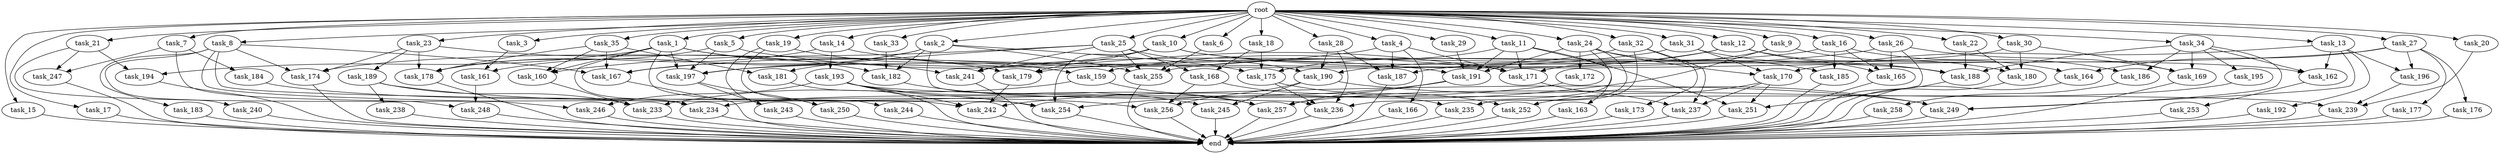 digraph G {
  root [size="0.000000"];
  task_1 [size="1.024000"];
  task_2 [size="1.024000"];
  task_3 [size="1.024000"];
  task_4 [size="1.024000"];
  task_5 [size="1.024000"];
  task_6 [size="1.024000"];
  task_7 [size="1.024000"];
  task_8 [size="1.024000"];
  task_9 [size="1.024000"];
  task_10 [size="1.024000"];
  task_11 [size="1.024000"];
  task_12 [size="1.024000"];
  task_13 [size="1.024000"];
  task_14 [size="1.024000"];
  task_15 [size="1.024000"];
  task_16 [size="1.024000"];
  task_17 [size="1.024000"];
  task_18 [size="1.024000"];
  task_19 [size="1.024000"];
  task_20 [size="1.024000"];
  task_21 [size="1.024000"];
  task_22 [size="1.024000"];
  task_23 [size="1.024000"];
  task_24 [size="1.024000"];
  task_25 [size="1.024000"];
  task_26 [size="1.024000"];
  task_27 [size="1.024000"];
  task_28 [size="1.024000"];
  task_29 [size="1.024000"];
  task_30 [size="1.024000"];
  task_31 [size="1.024000"];
  task_32 [size="1.024000"];
  task_33 [size="1.024000"];
  task_34 [size="1.024000"];
  task_35 [size="1.024000"];
  task_159 [size="558345748.480000"];
  task_160 [size="326417514.496000"];
  task_161 [size="730144440.320000"];
  task_162 [size="635655159.808000"];
  task_163 [size="77309411.328000"];
  task_164 [size="687194767.360000"];
  task_165 [size="1331439861.760000"];
  task_166 [size="858993459.200000"];
  task_167 [size="1898375544.832000"];
  task_168 [size="523986010.112000"];
  task_169 [size="369367187.456000"];
  task_170 [size="1047972020.224000"];
  task_171 [size="2345052143.616000"];
  task_172 [size="214748364.800000"];
  task_173 [size="214748364.800000"];
  task_174 [size="1554778161.152000"];
  task_175 [size="1082331758.592000"];
  task_176 [size="137438953.472000"];
  task_177 [size="137438953.472000"];
  task_178 [size="1992864825.344000"];
  task_179 [size="635655159.808000"];
  task_180 [size="919123001.344000"];
  task_181 [size="249108103.168000"];
  task_182 [size="2104533975.040000"];
  task_183 [size="309237645.312000"];
  task_184 [size="34359738.368000"];
  task_185 [size="910533066.752000"];
  task_186 [size="773094113.280000"];
  task_187 [size="1417339207.680000"];
  task_188 [size="1614907703.296000"];
  task_189 [size="549755813.888000"];
  task_190 [size="566935683.072000"];
  task_191 [size="1056561954.816000"];
  task_192 [size="137438953.472000"];
  task_193 [size="549755813.888000"];
  task_194 [size="154618822.656000"];
  task_195 [size="77309411.328000"];
  task_196 [size="274877906.944000"];
  task_197 [size="1571958030.336000"];
  task_233 [size="1211180777.472000"];
  task_234 [size="188978561.024000"];
  task_235 [size="506806140.928000"];
  task_236 [size="1597727834.112000"];
  task_237 [size="1073741824.000000"];
  task_238 [size="137438953.472000"];
  task_239 [size="841813590.016000"];
  task_240 [size="309237645.312000"];
  task_241 [size="987842478.080000"];
  task_242 [size="1537598291.968000"];
  task_243 [size="309237645.312000"];
  task_244 [size="137438953.472000"];
  task_245 [size="429496729.600000"];
  task_246 [size="523986010.112000"];
  task_247 [size="111669149.696000"];
  task_248 [size="584115552.256000"];
  task_249 [size="566935683.072000"];
  task_250 [size="446676598.784000"];
  task_251 [size="841813590.016000"];
  task_252 [size="1099511627.776000"];
  task_253 [size="858993459.200000"];
  task_254 [size="1159641169.920000"];
  task_255 [size="1125281431.552000"];
  task_256 [size="369367187.456000"];
  task_257 [size="1185410973.696000"];
  task_258 [size="137438953.472000"];
  end [size="0.000000"];

  root -> task_1 [size="1.000000"];
  root -> task_2 [size="1.000000"];
  root -> task_3 [size="1.000000"];
  root -> task_4 [size="1.000000"];
  root -> task_5 [size="1.000000"];
  root -> task_6 [size="1.000000"];
  root -> task_7 [size="1.000000"];
  root -> task_8 [size="1.000000"];
  root -> task_9 [size="1.000000"];
  root -> task_10 [size="1.000000"];
  root -> task_11 [size="1.000000"];
  root -> task_12 [size="1.000000"];
  root -> task_13 [size="1.000000"];
  root -> task_14 [size="1.000000"];
  root -> task_15 [size="1.000000"];
  root -> task_16 [size="1.000000"];
  root -> task_17 [size="1.000000"];
  root -> task_18 [size="1.000000"];
  root -> task_19 [size="1.000000"];
  root -> task_20 [size="1.000000"];
  root -> task_21 [size="1.000000"];
  root -> task_22 [size="1.000000"];
  root -> task_23 [size="1.000000"];
  root -> task_24 [size="1.000000"];
  root -> task_25 [size="1.000000"];
  root -> task_26 [size="1.000000"];
  root -> task_27 [size="1.000000"];
  root -> task_28 [size="1.000000"];
  root -> task_29 [size="1.000000"];
  root -> task_30 [size="1.000000"];
  root -> task_31 [size="1.000000"];
  root -> task_32 [size="1.000000"];
  root -> task_33 [size="1.000000"];
  root -> task_34 [size="1.000000"];
  root -> task_35 [size="1.000000"];
  task_1 -> task_160 [size="75497472.000000"];
  task_1 -> task_179 [size="75497472.000000"];
  task_1 -> task_194 [size="75497472.000000"];
  task_1 -> task_197 [size="75497472.000000"];
  task_1 -> task_234 [size="75497472.000000"];
  task_1 -> task_241 [size="75497472.000000"];
  task_1 -> task_242 [size="75497472.000000"];
  task_2 -> task_161 [size="679477248.000000"];
  task_2 -> task_167 [size="679477248.000000"];
  task_2 -> task_175 [size="679477248.000000"];
  task_2 -> task_182 [size="679477248.000000"];
  task_2 -> task_236 [size="679477248.000000"];
  task_2 -> task_255 [size="679477248.000000"];
  task_3 -> task_161 [size="33554432.000000"];
  task_4 -> task_166 [size="838860800.000000"];
  task_4 -> task_167 [size="838860800.000000"];
  task_4 -> task_171 [size="838860800.000000"];
  task_4 -> task_187 [size="838860800.000000"];
  task_5 -> task_171 [size="838860800.000000"];
  task_5 -> task_178 [size="838860800.000000"];
  task_5 -> task_197 [size="838860800.000000"];
  task_6 -> task_255 [size="134217728.000000"];
  task_7 -> task_184 [size="33554432.000000"];
  task_7 -> task_247 [size="33554432.000000"];
  task_7 -> task_248 [size="33554432.000000"];
  task_8 -> task_167 [size="301989888.000000"];
  task_8 -> task_174 [size="301989888.000000"];
  task_8 -> task_183 [size="301989888.000000"];
  task_8 -> task_240 [size="301989888.000000"];
  task_8 -> task_246 [size="301989888.000000"];
  task_8 -> task_254 [size="301989888.000000"];
  task_9 -> task_164 [size="536870912.000000"];
  task_9 -> task_171 [size="536870912.000000"];
  task_9 -> task_242 [size="536870912.000000"];
  task_10 -> task_162 [size="411041792.000000"];
  task_10 -> task_179 [size="411041792.000000"];
  task_10 -> task_188 [size="411041792.000000"];
  task_10 -> task_197 [size="411041792.000000"];
  task_10 -> task_254 [size="411041792.000000"];
  task_11 -> task_163 [size="75497472.000000"];
  task_11 -> task_171 [size="75497472.000000"];
  task_11 -> task_175 [size="75497472.000000"];
  task_11 -> task_191 [size="75497472.000000"];
  task_11 -> task_251 [size="75497472.000000"];
  task_12 -> task_159 [size="411041792.000000"];
  task_12 -> task_165 [size="411041792.000000"];
  task_12 -> task_180 [size="411041792.000000"];
  task_12 -> task_187 [size="411041792.000000"];
  task_13 -> task_162 [size="134217728.000000"];
  task_13 -> task_170 [size="134217728.000000"];
  task_13 -> task_192 [size="134217728.000000"];
  task_13 -> task_196 [size="134217728.000000"];
  task_13 -> task_249 [size="134217728.000000"];
  task_14 -> task_178 [size="536870912.000000"];
  task_14 -> task_191 [size="536870912.000000"];
  task_14 -> task_193 [size="536870912.000000"];
  task_15 -> end [size="1.000000"];
  task_16 -> task_165 [size="679477248.000000"];
  task_16 -> task_185 [size="679477248.000000"];
  task_16 -> task_186 [size="679477248.000000"];
  task_16 -> task_241 [size="679477248.000000"];
  task_17 -> end [size="1.000000"];
  task_18 -> task_168 [size="301989888.000000"];
  task_18 -> task_175 [size="301989888.000000"];
  task_19 -> task_159 [size="134217728.000000"];
  task_19 -> task_244 [size="134217728.000000"];
  task_19 -> task_250 [size="134217728.000000"];
  task_20 -> task_239 [size="536870912.000000"];
  task_21 -> task_194 [size="75497472.000000"];
  task_21 -> task_234 [size="75497472.000000"];
  task_21 -> task_247 [size="75497472.000000"];
  task_22 -> task_180 [size="411041792.000000"];
  task_22 -> task_188 [size="411041792.000000"];
  task_23 -> task_174 [size="536870912.000000"];
  task_23 -> task_178 [size="536870912.000000"];
  task_23 -> task_182 [size="536870912.000000"];
  task_23 -> task_189 [size="536870912.000000"];
  task_24 -> task_170 [size="209715200.000000"];
  task_24 -> task_172 [size="209715200.000000"];
  task_24 -> task_185 [size="209715200.000000"];
  task_24 -> task_191 [size="209715200.000000"];
  task_24 -> task_235 [size="209715200.000000"];
  task_24 -> task_236 [size="209715200.000000"];
  task_25 -> task_160 [size="209715200.000000"];
  task_25 -> task_168 [size="209715200.000000"];
  task_25 -> task_181 [size="209715200.000000"];
  task_25 -> task_190 [size="209715200.000000"];
  task_25 -> task_241 [size="209715200.000000"];
  task_25 -> task_255 [size="209715200.000000"];
  task_26 -> task_165 [size="209715200.000000"];
  task_26 -> task_169 [size="209715200.000000"];
  task_26 -> task_197 [size="209715200.000000"];
  task_26 -> task_251 [size="209715200.000000"];
  task_27 -> task_164 [size="134217728.000000"];
  task_27 -> task_176 [size="134217728.000000"];
  task_27 -> task_177 [size="134217728.000000"];
  task_27 -> task_179 [size="134217728.000000"];
  task_27 -> task_196 [size="134217728.000000"];
  task_28 -> task_187 [size="134217728.000000"];
  task_28 -> task_190 [size="134217728.000000"];
  task_28 -> task_236 [size="134217728.000000"];
  task_29 -> task_191 [size="209715200.000000"];
  task_30 -> task_169 [size="75497472.000000"];
  task_30 -> task_180 [size="75497472.000000"];
  task_30 -> task_255 [size="75497472.000000"];
  task_31 -> task_170 [size="679477248.000000"];
  task_31 -> task_174 [size="679477248.000000"];
  task_31 -> task_188 [size="679477248.000000"];
  task_32 -> task_173 [size="209715200.000000"];
  task_32 -> task_190 [size="209715200.000000"];
  task_32 -> task_235 [size="209715200.000000"];
  task_32 -> task_237 [size="209715200.000000"];
  task_33 -> task_182 [size="838860800.000000"];
  task_34 -> task_162 [size="75497472.000000"];
  task_34 -> task_169 [size="75497472.000000"];
  task_34 -> task_186 [size="75497472.000000"];
  task_34 -> task_188 [size="75497472.000000"];
  task_34 -> task_195 [size="75497472.000000"];
  task_34 -> task_249 [size="75497472.000000"];
  task_35 -> task_160 [size="33554432.000000"];
  task_35 -> task_167 [size="33554432.000000"];
  task_35 -> task_178 [size="33554432.000000"];
  task_35 -> task_181 [size="33554432.000000"];
  task_159 -> task_233 [size="838860800.000000"];
  task_159 -> task_257 [size="838860800.000000"];
  task_160 -> task_233 [size="209715200.000000"];
  task_161 -> task_248 [size="536870912.000000"];
  task_162 -> task_253 [size="838860800.000000"];
  task_163 -> end [size="1.000000"];
  task_164 -> end [size="1.000000"];
  task_165 -> end [size="1.000000"];
  task_166 -> end [size="1.000000"];
  task_167 -> end [size="1.000000"];
  task_168 -> task_235 [size="75497472.000000"];
  task_168 -> task_256 [size="75497472.000000"];
  task_169 -> end [size="1.000000"];
  task_170 -> task_237 [size="536870912.000000"];
  task_170 -> task_251 [size="536870912.000000"];
  task_170 -> task_252 [size="536870912.000000"];
  task_171 -> task_237 [size="301989888.000000"];
  task_172 -> task_234 [size="33554432.000000"];
  task_173 -> end [size="1.000000"];
  task_174 -> end [size="1.000000"];
  task_175 -> task_236 [size="536870912.000000"];
  task_175 -> task_252 [size="536870912.000000"];
  task_176 -> end [size="1.000000"];
  task_177 -> end [size="1.000000"];
  task_178 -> end [size="1.000000"];
  task_179 -> task_242 [size="679477248.000000"];
  task_180 -> end [size="1.000000"];
  task_181 -> end [size="1.000000"];
  task_182 -> task_257 [size="75497472.000000"];
  task_183 -> end [size="1.000000"];
  task_184 -> task_256 [size="75497472.000000"];
  task_185 -> end [size="1.000000"];
  task_186 -> task_258 [size="134217728.000000"];
  task_187 -> end [size="1.000000"];
  task_188 -> end [size="1.000000"];
  task_189 -> task_233 [size="134217728.000000"];
  task_189 -> task_238 [size="134217728.000000"];
  task_189 -> task_249 [size="134217728.000000"];
  task_190 -> task_245 [size="209715200.000000"];
  task_190 -> task_249 [size="209715200.000000"];
  task_190 -> task_256 [size="209715200.000000"];
  task_191 -> task_254 [size="209715200.000000"];
  task_191 -> task_257 [size="209715200.000000"];
  task_192 -> end [size="1.000000"];
  task_193 -> task_239 [size="209715200.000000"];
  task_193 -> task_242 [size="209715200.000000"];
  task_193 -> task_245 [size="209715200.000000"];
  task_193 -> task_246 [size="209715200.000000"];
  task_193 -> task_254 [size="209715200.000000"];
  task_194 -> end [size="1.000000"];
  task_195 -> task_257 [size="33554432.000000"];
  task_196 -> task_239 [size="75497472.000000"];
  task_197 -> task_243 [size="301989888.000000"];
  task_197 -> task_250 [size="301989888.000000"];
  task_233 -> end [size="1.000000"];
  task_234 -> end [size="1.000000"];
  task_235 -> end [size="1.000000"];
  task_236 -> end [size="1.000000"];
  task_237 -> end [size="1.000000"];
  task_238 -> end [size="1.000000"];
  task_239 -> end [size="1.000000"];
  task_240 -> end [size="1.000000"];
  task_241 -> end [size="1.000000"];
  task_242 -> end [size="1.000000"];
  task_243 -> end [size="1.000000"];
  task_244 -> end [size="1.000000"];
  task_245 -> end [size="1.000000"];
  task_246 -> end [size="1.000000"];
  task_247 -> end [size="1.000000"];
  task_248 -> end [size="1.000000"];
  task_249 -> end [size="1.000000"];
  task_250 -> end [size="1.000000"];
  task_251 -> end [size="1.000000"];
  task_252 -> end [size="1.000000"];
  task_253 -> end [size="1.000000"];
  task_254 -> end [size="1.000000"];
  task_255 -> end [size="1.000000"];
  task_256 -> end [size="1.000000"];
  task_257 -> end [size="1.000000"];
  task_258 -> end [size="1.000000"];
}
